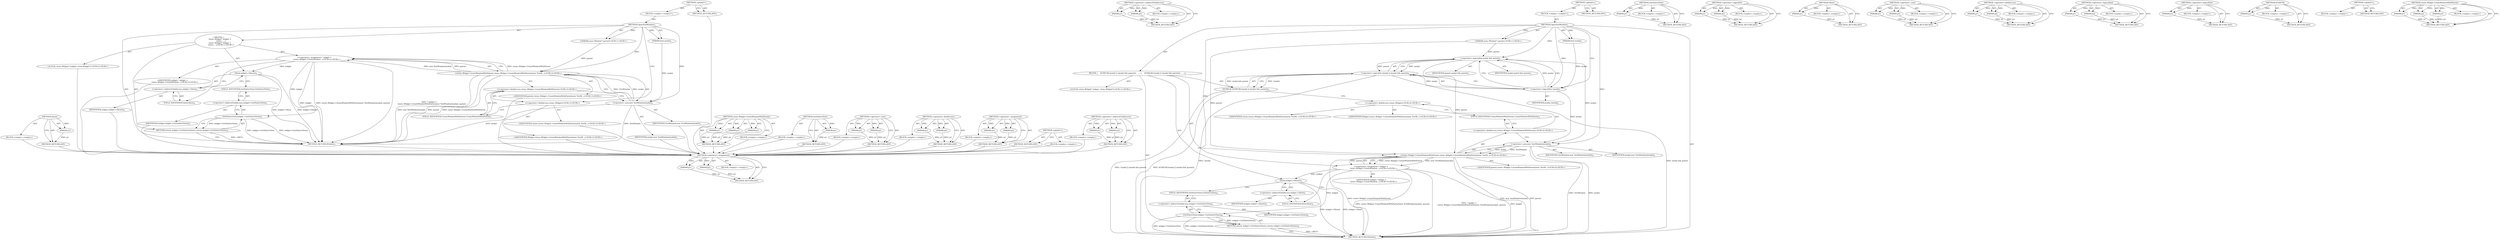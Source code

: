 digraph "&lt;operator&gt;.indirectFieldAccess" {
vulnerable_86 [label=<(METHOD,&lt;operator&gt;.assignment)>];
vulnerable_87 [label=<(PARAM,p1)>];
vulnerable_88 [label=<(PARAM,p2)>];
vulnerable_89 [label=<(BLOCK,&lt;empty&gt;,&lt;empty&gt;)>];
vulnerable_90 [label=<(METHOD_RETURN,ANY)>];
vulnerable_111 [label=<(METHOD,&lt;operator&gt;.indirectFieldAccess)>];
vulnerable_112 [label=<(PARAM,p1)>];
vulnerable_113 [label=<(PARAM,p2)>];
vulnerable_114 [label=<(BLOCK,&lt;empty&gt;,&lt;empty&gt;)>];
vulnerable_115 [label=<(METHOD_RETURN,ANY)>];
vulnerable_6 [label=<(METHOD,&lt;global&gt;)<SUB>1</SUB>>];
vulnerable_7 [label=<(BLOCK,&lt;empty&gt;,&lt;empty&gt;)<SUB>1</SUB>>];
vulnerable_8 [label=<(METHOD,OpenTestWindow)<SUB>1</SUB>>];
vulnerable_9 [label="<(PARAM,aura::Window* parent)<SUB>1</SUB>>"];
vulnerable_10 [label=<(PARAM,bool modal)<SUB>1</SUB>>];
vulnerable_11 [label=<(BLOCK,{
    DCHECK(!modal || (modal &amp;&amp; parent));
    ...,{
    DCHECK(!modal || (modal &amp;&amp; parent));
    ...)<SUB>1</SUB>>];
vulnerable_12 [label=<(DCHECK,DCHECK(!modal || (modal &amp;&amp; parent)))<SUB>2</SUB>>];
vulnerable_13 [label=<(&lt;operator&gt;.logicalOr,!modal || (modal &amp;&amp; parent))<SUB>2</SUB>>];
vulnerable_14 [label=<(&lt;operator&gt;.logicalNot,!modal)<SUB>2</SUB>>];
vulnerable_15 [label=<(IDENTIFIER,modal,!modal)<SUB>2</SUB>>];
vulnerable_16 [label=<(&lt;operator&gt;.logicalAnd,modal &amp;&amp; parent)<SUB>2</SUB>>];
vulnerable_17 [label=<(IDENTIFIER,modal,modal &amp;&amp; parent)<SUB>2</SUB>>];
vulnerable_18 [label=<(IDENTIFIER,parent,modal &amp;&amp; parent)<SUB>2</SUB>>];
vulnerable_19 [label="<(LOCAL,views.Widget* widget: views.Widget*)<SUB>3</SUB>>"];
vulnerable_20 [label="<(&lt;operator&gt;.assignment,* widget =
         views::Widget::CreateWindow...)<SUB>3</SUB>>"];
vulnerable_21 [label="<(IDENTIFIER,widget,* widget =
         views::Widget::CreateWindow...)<SUB>3</SUB>>"];
vulnerable_22 [label="<(views.Widget.CreateWindowWithParent,views::Widget::CreateWindowWithParent(new TestW...)<SUB>4</SUB>>"];
vulnerable_23 [label="<(&lt;operator&gt;.fieldAccess,views::Widget::CreateWindowWithParent)<SUB>4</SUB>>"];
vulnerable_24 [label="<(&lt;operator&gt;.fieldAccess,views::Widget)<SUB>4</SUB>>"];
vulnerable_25 [label="<(IDENTIFIER,views,views::Widget::CreateWindowWithParent(new TestW...)<SUB>4</SUB>>"];
vulnerable_26 [label="<(IDENTIFIER,Widget,views::Widget::CreateWindowWithParent(new TestW...)<SUB>4</SUB>>"];
vulnerable_27 [label=<(FIELD_IDENTIFIER,CreateWindowWithParent,CreateWindowWithParent)<SUB>4</SUB>>];
vulnerable_28 [label=<(&lt;operator&gt;.new,new TestWindow(modal))<SUB>4</SUB>>];
vulnerable_29 [label=<(IDENTIFIER,TestWindow,new TestWindow(modal))<SUB>4</SUB>>];
vulnerable_30 [label=<(IDENTIFIER,modal,new TestWindow(modal))<SUB>4</SUB>>];
vulnerable_31 [label="<(IDENTIFIER,parent,views::Widget::CreateWindowWithParent(new TestW...)<SUB>4</SUB>>"];
vulnerable_32 [label=<(Show,widget-&gt;Show())<SUB>5</SUB>>];
vulnerable_33 [label=<(&lt;operator&gt;.indirectFieldAccess,widget-&gt;Show)<SUB>5</SUB>>];
vulnerable_34 [label=<(IDENTIFIER,widget,widget-&gt;Show())<SUB>5</SUB>>];
vulnerable_35 [label=<(FIELD_IDENTIFIER,Show,Show)<SUB>5</SUB>>];
vulnerable_36 [label=<(RETURN,return widget-&gt;GetNativeView();,return widget-&gt;GetNativeView();)<SUB>6</SUB>>];
vulnerable_37 [label=<(GetNativeView,widget-&gt;GetNativeView())<SUB>6</SUB>>];
vulnerable_38 [label=<(&lt;operator&gt;.indirectFieldAccess,widget-&gt;GetNativeView)<SUB>6</SUB>>];
vulnerable_39 [label=<(IDENTIFIER,widget,widget-&gt;GetNativeView())<SUB>6</SUB>>];
vulnerable_40 [label=<(FIELD_IDENTIFIER,GetNativeView,GetNativeView)<SUB>6</SUB>>];
vulnerable_41 [label=<(METHOD_RETURN,Window)<SUB>1</SUB>>];
vulnerable_43 [label=<(METHOD_RETURN,ANY)<SUB>1</SUB>>];
vulnerable_116 [label=<(METHOD,GetNativeView)>];
vulnerable_117 [label=<(PARAM,p1)>];
vulnerable_118 [label=<(BLOCK,&lt;empty&gt;,&lt;empty&gt;)>];
vulnerable_119 [label=<(METHOD_RETURN,ANY)>];
vulnerable_72 [label=<(METHOD,&lt;operator&gt;.logicalOr)>];
vulnerable_73 [label=<(PARAM,p1)>];
vulnerable_74 [label=<(PARAM,p2)>];
vulnerable_75 [label=<(BLOCK,&lt;empty&gt;,&lt;empty&gt;)>];
vulnerable_76 [label=<(METHOD_RETURN,ANY)>];
vulnerable_107 [label=<(METHOD,Show)>];
vulnerable_108 [label=<(PARAM,p1)>];
vulnerable_109 [label=<(BLOCK,&lt;empty&gt;,&lt;empty&gt;)>];
vulnerable_110 [label=<(METHOD_RETURN,ANY)>];
vulnerable_102 [label=<(METHOD,&lt;operator&gt;.new)>];
vulnerable_103 [label=<(PARAM,p1)>];
vulnerable_104 [label=<(PARAM,p2)>];
vulnerable_105 [label=<(BLOCK,&lt;empty&gt;,&lt;empty&gt;)>];
vulnerable_106 [label=<(METHOD_RETURN,ANY)>];
vulnerable_97 [label=<(METHOD,&lt;operator&gt;.fieldAccess)>];
vulnerable_98 [label=<(PARAM,p1)>];
vulnerable_99 [label=<(PARAM,p2)>];
vulnerable_100 [label=<(BLOCK,&lt;empty&gt;,&lt;empty&gt;)>];
vulnerable_101 [label=<(METHOD_RETURN,ANY)>];
vulnerable_81 [label=<(METHOD,&lt;operator&gt;.logicalAnd)>];
vulnerable_82 [label=<(PARAM,p1)>];
vulnerable_83 [label=<(PARAM,p2)>];
vulnerable_84 [label=<(BLOCK,&lt;empty&gt;,&lt;empty&gt;)>];
vulnerable_85 [label=<(METHOD_RETURN,ANY)>];
vulnerable_77 [label=<(METHOD,&lt;operator&gt;.logicalNot)>];
vulnerable_78 [label=<(PARAM,p1)>];
vulnerable_79 [label=<(BLOCK,&lt;empty&gt;,&lt;empty&gt;)>];
vulnerable_80 [label=<(METHOD_RETURN,ANY)>];
vulnerable_68 [label=<(METHOD,DCHECK)>];
vulnerable_69 [label=<(PARAM,p1)>];
vulnerable_70 [label=<(BLOCK,&lt;empty&gt;,&lt;empty&gt;)>];
vulnerable_71 [label=<(METHOD_RETURN,ANY)>];
vulnerable_62 [label=<(METHOD,&lt;global&gt;)<SUB>1</SUB>>];
vulnerable_63 [label=<(BLOCK,&lt;empty&gt;,&lt;empty&gt;)>];
vulnerable_64 [label=<(METHOD_RETURN,ANY)>];
vulnerable_91 [label=<(METHOD,views.Widget.CreateWindowWithParent)>];
vulnerable_92 [label=<(PARAM,p1)>];
vulnerable_93 [label=<(PARAM,p2)>];
vulnerable_94 [label=<(PARAM,p3)>];
vulnerable_95 [label=<(BLOCK,&lt;empty&gt;,&lt;empty&gt;)>];
vulnerable_96 [label=<(METHOD_RETURN,ANY)>];
fixed_82 [label=<(METHOD,Show)>];
fixed_83 [label=<(PARAM,p1)>];
fixed_84 [label=<(BLOCK,&lt;empty&gt;,&lt;empty&gt;)>];
fixed_85 [label=<(METHOD_RETURN,ANY)>];
fixed_6 [label=<(METHOD,&lt;global&gt;)<SUB>1</SUB>>];
fixed_7 [label=<(BLOCK,&lt;empty&gt;,&lt;empty&gt;)<SUB>1</SUB>>];
fixed_8 [label=<(METHOD,OpenTestWindow)<SUB>1</SUB>>];
fixed_9 [label="<(PARAM,aura::Window* parent)<SUB>1</SUB>>"];
fixed_10 [label=<(PARAM,bool modal)<SUB>1</SUB>>];
fixed_11 [label="<(BLOCK,{
     views::Widget* widget =
         views::...,{
     views::Widget* widget =
         views::...)<SUB>1</SUB>>"];
fixed_12 [label="<(LOCAL,views.Widget* widget: views.Widget*)<SUB>2</SUB>>"];
fixed_13 [label="<(&lt;operator&gt;.assignment,* widget =
         views::Widget::CreateWindow...)<SUB>2</SUB>>"];
fixed_14 [label="<(IDENTIFIER,widget,* widget =
         views::Widget::CreateWindow...)<SUB>2</SUB>>"];
fixed_15 [label="<(views.Widget.CreateWindowWithParent,views::Widget::CreateWindowWithParent(new TestW...)<SUB>3</SUB>>"];
fixed_16 [label="<(&lt;operator&gt;.fieldAccess,views::Widget::CreateWindowWithParent)<SUB>3</SUB>>"];
fixed_17 [label="<(&lt;operator&gt;.fieldAccess,views::Widget)<SUB>3</SUB>>"];
fixed_18 [label="<(IDENTIFIER,views,views::Widget::CreateWindowWithParent(new TestW...)<SUB>3</SUB>>"];
fixed_19 [label="<(IDENTIFIER,Widget,views::Widget::CreateWindowWithParent(new TestW...)<SUB>3</SUB>>"];
fixed_20 [label=<(FIELD_IDENTIFIER,CreateWindowWithParent,CreateWindowWithParent)<SUB>3</SUB>>];
fixed_21 [label=<(&lt;operator&gt;.new,new TestWindow(modal))<SUB>3</SUB>>];
fixed_22 [label=<(IDENTIFIER,TestWindow,new TestWindow(modal))<SUB>3</SUB>>];
fixed_23 [label=<(IDENTIFIER,modal,new TestWindow(modal))<SUB>3</SUB>>];
fixed_24 [label="<(IDENTIFIER,parent,views::Widget::CreateWindowWithParent(new TestW...)<SUB>3</SUB>>"];
fixed_25 [label=<(Show,widget-&gt;Show())<SUB>4</SUB>>];
fixed_26 [label=<(&lt;operator&gt;.indirectFieldAccess,widget-&gt;Show)<SUB>4</SUB>>];
fixed_27 [label=<(IDENTIFIER,widget,widget-&gt;Show())<SUB>4</SUB>>];
fixed_28 [label=<(FIELD_IDENTIFIER,Show,Show)<SUB>4</SUB>>];
fixed_29 [label=<(RETURN,return widget-&gt;GetNativeView();,return widget-&gt;GetNativeView();)<SUB>5</SUB>>];
fixed_30 [label=<(GetNativeView,widget-&gt;GetNativeView())<SUB>5</SUB>>];
fixed_31 [label=<(&lt;operator&gt;.indirectFieldAccess,widget-&gt;GetNativeView)<SUB>5</SUB>>];
fixed_32 [label=<(IDENTIFIER,widget,widget-&gt;GetNativeView())<SUB>5</SUB>>];
fixed_33 [label=<(FIELD_IDENTIFIER,GetNativeView,GetNativeView)<SUB>5</SUB>>];
fixed_34 [label=<(METHOD_RETURN,Window)<SUB>1</SUB>>];
fixed_36 [label=<(METHOD_RETURN,ANY)<SUB>1</SUB>>];
fixed_66 [label=<(METHOD,views.Widget.CreateWindowWithParent)>];
fixed_67 [label=<(PARAM,p1)>];
fixed_68 [label=<(PARAM,p2)>];
fixed_69 [label=<(PARAM,p3)>];
fixed_70 [label=<(BLOCK,&lt;empty&gt;,&lt;empty&gt;)>];
fixed_71 [label=<(METHOD_RETURN,ANY)>];
fixed_91 [label=<(METHOD,GetNativeView)>];
fixed_92 [label=<(PARAM,p1)>];
fixed_93 [label=<(BLOCK,&lt;empty&gt;,&lt;empty&gt;)>];
fixed_94 [label=<(METHOD_RETURN,ANY)>];
fixed_77 [label=<(METHOD,&lt;operator&gt;.new)>];
fixed_78 [label=<(PARAM,p1)>];
fixed_79 [label=<(PARAM,p2)>];
fixed_80 [label=<(BLOCK,&lt;empty&gt;,&lt;empty&gt;)>];
fixed_81 [label=<(METHOD_RETURN,ANY)>];
fixed_72 [label=<(METHOD,&lt;operator&gt;.fieldAccess)>];
fixed_73 [label=<(PARAM,p1)>];
fixed_74 [label=<(PARAM,p2)>];
fixed_75 [label=<(BLOCK,&lt;empty&gt;,&lt;empty&gt;)>];
fixed_76 [label=<(METHOD_RETURN,ANY)>];
fixed_61 [label=<(METHOD,&lt;operator&gt;.assignment)>];
fixed_62 [label=<(PARAM,p1)>];
fixed_63 [label=<(PARAM,p2)>];
fixed_64 [label=<(BLOCK,&lt;empty&gt;,&lt;empty&gt;)>];
fixed_65 [label=<(METHOD_RETURN,ANY)>];
fixed_55 [label=<(METHOD,&lt;global&gt;)<SUB>1</SUB>>];
fixed_56 [label=<(BLOCK,&lt;empty&gt;,&lt;empty&gt;)>];
fixed_57 [label=<(METHOD_RETURN,ANY)>];
fixed_86 [label=<(METHOD,&lt;operator&gt;.indirectFieldAccess)>];
fixed_87 [label=<(PARAM,p1)>];
fixed_88 [label=<(PARAM,p2)>];
fixed_89 [label=<(BLOCK,&lt;empty&gt;,&lt;empty&gt;)>];
fixed_90 [label=<(METHOD_RETURN,ANY)>];
vulnerable_86 -> vulnerable_87  [key=0, label="AST: "];
vulnerable_86 -> vulnerable_87  [key=1, label="DDG: "];
vulnerable_86 -> vulnerable_89  [key=0, label="AST: "];
vulnerable_86 -> vulnerable_88  [key=0, label="AST: "];
vulnerable_86 -> vulnerable_88  [key=1, label="DDG: "];
vulnerable_86 -> vulnerable_90  [key=0, label="AST: "];
vulnerable_86 -> vulnerable_90  [key=1, label="CFG: "];
vulnerable_87 -> vulnerable_90  [key=0, label="DDG: p1"];
vulnerable_88 -> vulnerable_90  [key=0, label="DDG: p2"];
vulnerable_111 -> vulnerable_112  [key=0, label="AST: "];
vulnerable_111 -> vulnerable_112  [key=1, label="DDG: "];
vulnerable_111 -> vulnerable_114  [key=0, label="AST: "];
vulnerable_111 -> vulnerable_113  [key=0, label="AST: "];
vulnerable_111 -> vulnerable_113  [key=1, label="DDG: "];
vulnerable_111 -> vulnerable_115  [key=0, label="AST: "];
vulnerable_111 -> vulnerable_115  [key=1, label="CFG: "];
vulnerable_112 -> vulnerable_115  [key=0, label="DDG: p1"];
vulnerable_113 -> vulnerable_115  [key=0, label="DDG: p2"];
vulnerable_6 -> vulnerable_7  [key=0, label="AST: "];
vulnerable_6 -> vulnerable_43  [key=0, label="AST: "];
vulnerable_6 -> vulnerable_43  [key=1, label="CFG: "];
vulnerable_7 -> vulnerable_8  [key=0, label="AST: "];
vulnerable_8 -> vulnerable_9  [key=0, label="AST: "];
vulnerable_8 -> vulnerable_9  [key=1, label="DDG: "];
vulnerable_8 -> vulnerable_10  [key=0, label="AST: "];
vulnerable_8 -> vulnerable_10  [key=1, label="DDG: "];
vulnerable_8 -> vulnerable_11  [key=0, label="AST: "];
vulnerable_8 -> vulnerable_41  [key=0, label="AST: "];
vulnerable_8 -> vulnerable_14  [key=0, label="CFG: "];
vulnerable_8 -> vulnerable_14  [key=1, label="DDG: "];
vulnerable_8 -> vulnerable_22  [key=0, label="DDG: "];
vulnerable_8 -> vulnerable_16  [key=0, label="DDG: "];
vulnerable_8 -> vulnerable_28  [key=0, label="DDG: "];
vulnerable_9 -> vulnerable_22  [key=0, label="DDG: parent"];
vulnerable_9 -> vulnerable_16  [key=0, label="DDG: parent"];
vulnerable_10 -> vulnerable_14  [key=0, label="DDG: modal"];
vulnerable_11 -> vulnerable_12  [key=0, label="AST: "];
vulnerable_11 -> vulnerable_19  [key=0, label="AST: "];
vulnerable_11 -> vulnerable_20  [key=0, label="AST: "];
vulnerable_11 -> vulnerable_32  [key=0, label="AST: "];
vulnerable_11 -> vulnerable_36  [key=0, label="AST: "];
vulnerable_12 -> vulnerable_13  [key=0, label="AST: "];
vulnerable_12 -> vulnerable_24  [key=0, label="CFG: "];
vulnerable_12 -> vulnerable_41  [key=0, label="DDG: !modal || (modal &amp;&amp; parent)"];
vulnerable_12 -> vulnerable_41  [key=1, label="DDG: DCHECK(!modal || (modal &amp;&amp; parent))"];
vulnerable_13 -> vulnerable_14  [key=0, label="AST: "];
vulnerable_13 -> vulnerable_16  [key=0, label="AST: "];
vulnerable_13 -> vulnerable_12  [key=0, label="CFG: "];
vulnerable_13 -> vulnerable_12  [key=1, label="DDG: !modal"];
vulnerable_13 -> vulnerable_12  [key=2, label="DDG: modal &amp;&amp; parent"];
vulnerable_13 -> vulnerable_41  [key=0, label="DDG: !modal"];
vulnerable_13 -> vulnerable_41  [key=1, label="DDG: modal &amp;&amp; parent"];
vulnerable_14 -> vulnerable_15  [key=0, label="AST: "];
vulnerable_14 -> vulnerable_13  [key=0, label="CFG: "];
vulnerable_14 -> vulnerable_13  [key=1, label="DDG: modal"];
vulnerable_14 -> vulnerable_16  [key=0, label="CFG: "];
vulnerable_14 -> vulnerable_16  [key=1, label="DDG: modal"];
vulnerable_14 -> vulnerable_16  [key=2, label="CDG: "];
vulnerable_14 -> vulnerable_28  [key=0, label="DDG: modal"];
vulnerable_16 -> vulnerable_17  [key=0, label="AST: "];
vulnerable_16 -> vulnerable_18  [key=0, label="AST: "];
vulnerable_16 -> vulnerable_13  [key=0, label="CFG: "];
vulnerable_16 -> vulnerable_13  [key=1, label="DDG: modal"];
vulnerable_16 -> vulnerable_13  [key=2, label="DDG: parent"];
vulnerable_16 -> vulnerable_22  [key=0, label="DDG: parent"];
vulnerable_16 -> vulnerable_28  [key=0, label="DDG: modal"];
vulnerable_20 -> vulnerable_21  [key=0, label="AST: "];
vulnerable_20 -> vulnerable_22  [key=0, label="AST: "];
vulnerable_20 -> vulnerable_35  [key=0, label="CFG: "];
vulnerable_20 -> vulnerable_41  [key=0, label="DDG: widget"];
vulnerable_20 -> vulnerable_41  [key=1, label="DDG: views::Widget::CreateWindowWithParent(new TestWindow(modal), parent)"];
vulnerable_20 -> vulnerable_41  [key=2, label="DDG: * widget =
         views::Widget::CreateWindowWithParent(new TestWindow(modal), parent)"];
vulnerable_20 -> vulnerable_32  [key=0, label="DDG: widget"];
vulnerable_20 -> vulnerable_37  [key=0, label="DDG: widget"];
vulnerable_22 -> vulnerable_23  [key=0, label="AST: "];
vulnerable_22 -> vulnerable_28  [key=0, label="AST: "];
vulnerable_22 -> vulnerable_31  [key=0, label="AST: "];
vulnerable_22 -> vulnerable_20  [key=0, label="CFG: "];
vulnerable_22 -> vulnerable_20  [key=1, label="DDG: views::Widget::CreateWindowWithParent"];
vulnerable_22 -> vulnerable_20  [key=2, label="DDG: new TestWindow(modal)"];
vulnerable_22 -> vulnerable_20  [key=3, label="DDG: parent"];
vulnerable_22 -> vulnerable_41  [key=0, label="DDG: views::Widget::CreateWindowWithParent"];
vulnerable_22 -> vulnerable_41  [key=1, label="DDG: new TestWindow(modal)"];
vulnerable_22 -> vulnerable_41  [key=2, label="DDG: parent"];
vulnerable_23 -> vulnerable_24  [key=0, label="AST: "];
vulnerable_23 -> vulnerable_27  [key=0, label="AST: "];
vulnerable_23 -> vulnerable_28  [key=0, label="CFG: "];
vulnerable_24 -> vulnerable_25  [key=0, label="AST: "];
vulnerable_24 -> vulnerable_26  [key=0, label="AST: "];
vulnerable_24 -> vulnerable_27  [key=0, label="CFG: "];
vulnerable_27 -> vulnerable_23  [key=0, label="CFG: "];
vulnerable_28 -> vulnerable_29  [key=0, label="AST: "];
vulnerable_28 -> vulnerable_30  [key=0, label="AST: "];
vulnerable_28 -> vulnerable_22  [key=0, label="CFG: "];
vulnerable_28 -> vulnerable_22  [key=1, label="DDG: TestWindow"];
vulnerable_28 -> vulnerable_22  [key=2, label="DDG: modal"];
vulnerable_28 -> vulnerable_41  [key=0, label="DDG: modal"];
vulnerable_28 -> vulnerable_41  [key=1, label="DDG: TestWindow"];
vulnerable_32 -> vulnerable_33  [key=0, label="AST: "];
vulnerable_32 -> vulnerable_40  [key=0, label="CFG: "];
vulnerable_32 -> vulnerable_41  [key=0, label="DDG: widget-&gt;Show"];
vulnerable_32 -> vulnerable_41  [key=1, label="DDG: widget-&gt;Show()"];
vulnerable_33 -> vulnerable_34  [key=0, label="AST: "];
vulnerable_33 -> vulnerable_35  [key=0, label="AST: "];
vulnerable_33 -> vulnerable_32  [key=0, label="CFG: "];
vulnerable_35 -> vulnerable_33  [key=0, label="CFG: "];
vulnerable_36 -> vulnerable_37  [key=0, label="AST: "];
vulnerable_36 -> vulnerable_41  [key=0, label="CFG: "];
vulnerable_36 -> vulnerable_41  [key=1, label="DDG: &lt;RET&gt;"];
vulnerable_37 -> vulnerable_38  [key=0, label="AST: "];
vulnerable_37 -> vulnerable_36  [key=0, label="CFG: "];
vulnerable_37 -> vulnerable_36  [key=1, label="DDG: widget-&gt;GetNativeView()"];
vulnerable_37 -> vulnerable_41  [key=0, label="DDG: widget-&gt;GetNativeView"];
vulnerable_37 -> vulnerable_41  [key=1, label="DDG: widget-&gt;GetNativeView()"];
vulnerable_38 -> vulnerable_39  [key=0, label="AST: "];
vulnerable_38 -> vulnerable_40  [key=0, label="AST: "];
vulnerable_38 -> vulnerable_37  [key=0, label="CFG: "];
vulnerable_40 -> vulnerable_38  [key=0, label="CFG: "];
vulnerable_116 -> vulnerable_117  [key=0, label="AST: "];
vulnerable_116 -> vulnerable_117  [key=1, label="DDG: "];
vulnerable_116 -> vulnerable_118  [key=0, label="AST: "];
vulnerable_116 -> vulnerable_119  [key=0, label="AST: "];
vulnerable_116 -> vulnerable_119  [key=1, label="CFG: "];
vulnerable_117 -> vulnerable_119  [key=0, label="DDG: p1"];
vulnerable_72 -> vulnerable_73  [key=0, label="AST: "];
vulnerable_72 -> vulnerable_73  [key=1, label="DDG: "];
vulnerable_72 -> vulnerable_75  [key=0, label="AST: "];
vulnerable_72 -> vulnerable_74  [key=0, label="AST: "];
vulnerable_72 -> vulnerable_74  [key=1, label="DDG: "];
vulnerable_72 -> vulnerable_76  [key=0, label="AST: "];
vulnerable_72 -> vulnerable_76  [key=1, label="CFG: "];
vulnerable_73 -> vulnerable_76  [key=0, label="DDG: p1"];
vulnerable_74 -> vulnerable_76  [key=0, label="DDG: p2"];
vulnerable_107 -> vulnerable_108  [key=0, label="AST: "];
vulnerable_107 -> vulnerable_108  [key=1, label="DDG: "];
vulnerable_107 -> vulnerable_109  [key=0, label="AST: "];
vulnerable_107 -> vulnerable_110  [key=0, label="AST: "];
vulnerable_107 -> vulnerable_110  [key=1, label="CFG: "];
vulnerable_108 -> vulnerable_110  [key=0, label="DDG: p1"];
vulnerable_102 -> vulnerable_103  [key=0, label="AST: "];
vulnerable_102 -> vulnerable_103  [key=1, label="DDG: "];
vulnerable_102 -> vulnerable_105  [key=0, label="AST: "];
vulnerable_102 -> vulnerable_104  [key=0, label="AST: "];
vulnerable_102 -> vulnerable_104  [key=1, label="DDG: "];
vulnerable_102 -> vulnerable_106  [key=0, label="AST: "];
vulnerable_102 -> vulnerable_106  [key=1, label="CFG: "];
vulnerable_103 -> vulnerable_106  [key=0, label="DDG: p1"];
vulnerable_104 -> vulnerable_106  [key=0, label="DDG: p2"];
vulnerable_97 -> vulnerable_98  [key=0, label="AST: "];
vulnerable_97 -> vulnerable_98  [key=1, label="DDG: "];
vulnerable_97 -> vulnerable_100  [key=0, label="AST: "];
vulnerable_97 -> vulnerable_99  [key=0, label="AST: "];
vulnerable_97 -> vulnerable_99  [key=1, label="DDG: "];
vulnerable_97 -> vulnerable_101  [key=0, label="AST: "];
vulnerable_97 -> vulnerable_101  [key=1, label="CFG: "];
vulnerable_98 -> vulnerable_101  [key=0, label="DDG: p1"];
vulnerable_99 -> vulnerable_101  [key=0, label="DDG: p2"];
vulnerable_81 -> vulnerable_82  [key=0, label="AST: "];
vulnerable_81 -> vulnerable_82  [key=1, label="DDG: "];
vulnerable_81 -> vulnerable_84  [key=0, label="AST: "];
vulnerable_81 -> vulnerable_83  [key=0, label="AST: "];
vulnerable_81 -> vulnerable_83  [key=1, label="DDG: "];
vulnerable_81 -> vulnerable_85  [key=0, label="AST: "];
vulnerable_81 -> vulnerable_85  [key=1, label="CFG: "];
vulnerable_82 -> vulnerable_85  [key=0, label="DDG: p1"];
vulnerable_83 -> vulnerable_85  [key=0, label="DDG: p2"];
vulnerable_77 -> vulnerable_78  [key=0, label="AST: "];
vulnerable_77 -> vulnerable_78  [key=1, label="DDG: "];
vulnerable_77 -> vulnerable_79  [key=0, label="AST: "];
vulnerable_77 -> vulnerable_80  [key=0, label="AST: "];
vulnerable_77 -> vulnerable_80  [key=1, label="CFG: "];
vulnerable_78 -> vulnerable_80  [key=0, label="DDG: p1"];
vulnerable_68 -> vulnerable_69  [key=0, label="AST: "];
vulnerable_68 -> vulnerable_69  [key=1, label="DDG: "];
vulnerable_68 -> vulnerable_70  [key=0, label="AST: "];
vulnerable_68 -> vulnerable_71  [key=0, label="AST: "];
vulnerable_68 -> vulnerable_71  [key=1, label="CFG: "];
vulnerable_69 -> vulnerable_71  [key=0, label="DDG: p1"];
vulnerable_62 -> vulnerable_63  [key=0, label="AST: "];
vulnerable_62 -> vulnerable_64  [key=0, label="AST: "];
vulnerable_62 -> vulnerable_64  [key=1, label="CFG: "];
vulnerable_91 -> vulnerable_92  [key=0, label="AST: "];
vulnerable_91 -> vulnerable_92  [key=1, label="DDG: "];
vulnerable_91 -> vulnerable_95  [key=0, label="AST: "];
vulnerable_91 -> vulnerable_93  [key=0, label="AST: "];
vulnerable_91 -> vulnerable_93  [key=1, label="DDG: "];
vulnerable_91 -> vulnerable_96  [key=0, label="AST: "];
vulnerable_91 -> vulnerable_96  [key=1, label="CFG: "];
vulnerable_91 -> vulnerable_94  [key=0, label="AST: "];
vulnerable_91 -> vulnerable_94  [key=1, label="DDG: "];
vulnerable_92 -> vulnerable_96  [key=0, label="DDG: p1"];
vulnerable_93 -> vulnerable_96  [key=0, label="DDG: p2"];
vulnerable_94 -> vulnerable_96  [key=0, label="DDG: p3"];
fixed_82 -> fixed_83  [key=0, label="AST: "];
fixed_82 -> fixed_83  [key=1, label="DDG: "];
fixed_82 -> fixed_84  [key=0, label="AST: "];
fixed_82 -> fixed_85  [key=0, label="AST: "];
fixed_82 -> fixed_85  [key=1, label="CFG: "];
fixed_83 -> fixed_85  [key=0, label="DDG: p1"];
fixed_84 -> vulnerable_86  [key=0];
fixed_85 -> vulnerable_86  [key=0];
fixed_6 -> fixed_7  [key=0, label="AST: "];
fixed_6 -> fixed_36  [key=0, label="AST: "];
fixed_6 -> fixed_36  [key=1, label="CFG: "];
fixed_7 -> fixed_8  [key=0, label="AST: "];
fixed_8 -> fixed_9  [key=0, label="AST: "];
fixed_8 -> fixed_9  [key=1, label="DDG: "];
fixed_8 -> fixed_10  [key=0, label="AST: "];
fixed_8 -> fixed_10  [key=1, label="DDG: "];
fixed_8 -> fixed_11  [key=0, label="AST: "];
fixed_8 -> fixed_34  [key=0, label="AST: "];
fixed_8 -> fixed_17  [key=0, label="CFG: "];
fixed_8 -> fixed_15  [key=0, label="DDG: "];
fixed_8 -> fixed_21  [key=0, label="DDG: "];
fixed_9 -> fixed_15  [key=0, label="DDG: parent"];
fixed_10 -> fixed_21  [key=0, label="DDG: modal"];
fixed_11 -> fixed_12  [key=0, label="AST: "];
fixed_11 -> fixed_13  [key=0, label="AST: "];
fixed_11 -> fixed_25  [key=0, label="AST: "];
fixed_11 -> fixed_29  [key=0, label="AST: "];
fixed_12 -> vulnerable_86  [key=0];
fixed_13 -> fixed_14  [key=0, label="AST: "];
fixed_13 -> fixed_15  [key=0, label="AST: "];
fixed_13 -> fixed_28  [key=0, label="CFG: "];
fixed_13 -> fixed_34  [key=0, label="DDG: widget"];
fixed_13 -> fixed_34  [key=1, label="DDG: views::Widget::CreateWindowWithParent(new TestWindow(modal), parent)"];
fixed_13 -> fixed_34  [key=2, label="DDG: * widget =
         views::Widget::CreateWindowWithParent(new TestWindow(modal), parent)"];
fixed_13 -> fixed_25  [key=0, label="DDG: widget"];
fixed_13 -> fixed_30  [key=0, label="DDG: widget"];
fixed_14 -> vulnerable_86  [key=0];
fixed_15 -> fixed_16  [key=0, label="AST: "];
fixed_15 -> fixed_21  [key=0, label="AST: "];
fixed_15 -> fixed_24  [key=0, label="AST: "];
fixed_15 -> fixed_13  [key=0, label="CFG: "];
fixed_15 -> fixed_13  [key=1, label="DDG: views::Widget::CreateWindowWithParent"];
fixed_15 -> fixed_13  [key=2, label="DDG: new TestWindow(modal)"];
fixed_15 -> fixed_13  [key=3, label="DDG: parent"];
fixed_15 -> fixed_34  [key=0, label="DDG: views::Widget::CreateWindowWithParent"];
fixed_15 -> fixed_34  [key=1, label="DDG: new TestWindow(modal)"];
fixed_15 -> fixed_34  [key=2, label="DDG: parent"];
fixed_16 -> fixed_17  [key=0, label="AST: "];
fixed_16 -> fixed_20  [key=0, label="AST: "];
fixed_16 -> fixed_21  [key=0, label="CFG: "];
fixed_17 -> fixed_18  [key=0, label="AST: "];
fixed_17 -> fixed_19  [key=0, label="AST: "];
fixed_17 -> fixed_20  [key=0, label="CFG: "];
fixed_18 -> vulnerable_86  [key=0];
fixed_19 -> vulnerable_86  [key=0];
fixed_20 -> fixed_16  [key=0, label="CFG: "];
fixed_21 -> fixed_22  [key=0, label="AST: "];
fixed_21 -> fixed_23  [key=0, label="AST: "];
fixed_21 -> fixed_15  [key=0, label="CFG: "];
fixed_21 -> fixed_15  [key=1, label="DDG: TestWindow"];
fixed_21 -> fixed_15  [key=2, label="DDG: modal"];
fixed_21 -> fixed_34  [key=0, label="DDG: modal"];
fixed_21 -> fixed_34  [key=1, label="DDG: TestWindow"];
fixed_22 -> vulnerable_86  [key=0];
fixed_23 -> vulnerable_86  [key=0];
fixed_24 -> vulnerable_86  [key=0];
fixed_25 -> fixed_26  [key=0, label="AST: "];
fixed_25 -> fixed_33  [key=0, label="CFG: "];
fixed_25 -> fixed_34  [key=0, label="DDG: widget-&gt;Show"];
fixed_25 -> fixed_34  [key=1, label="DDG: widget-&gt;Show()"];
fixed_26 -> fixed_27  [key=0, label="AST: "];
fixed_26 -> fixed_28  [key=0, label="AST: "];
fixed_26 -> fixed_25  [key=0, label="CFG: "];
fixed_27 -> vulnerable_86  [key=0];
fixed_28 -> fixed_26  [key=0, label="CFG: "];
fixed_29 -> fixed_30  [key=0, label="AST: "];
fixed_29 -> fixed_34  [key=0, label="CFG: "];
fixed_29 -> fixed_34  [key=1, label="DDG: &lt;RET&gt;"];
fixed_30 -> fixed_31  [key=0, label="AST: "];
fixed_30 -> fixed_29  [key=0, label="CFG: "];
fixed_30 -> fixed_29  [key=1, label="DDG: widget-&gt;GetNativeView()"];
fixed_30 -> fixed_34  [key=0, label="DDG: widget-&gt;GetNativeView"];
fixed_30 -> fixed_34  [key=1, label="DDG: widget-&gt;GetNativeView()"];
fixed_31 -> fixed_32  [key=0, label="AST: "];
fixed_31 -> fixed_33  [key=0, label="AST: "];
fixed_31 -> fixed_30  [key=0, label="CFG: "];
fixed_32 -> vulnerable_86  [key=0];
fixed_33 -> fixed_31  [key=0, label="CFG: "];
fixed_34 -> vulnerable_86  [key=0];
fixed_36 -> vulnerable_86  [key=0];
fixed_66 -> fixed_67  [key=0, label="AST: "];
fixed_66 -> fixed_67  [key=1, label="DDG: "];
fixed_66 -> fixed_70  [key=0, label="AST: "];
fixed_66 -> fixed_68  [key=0, label="AST: "];
fixed_66 -> fixed_68  [key=1, label="DDG: "];
fixed_66 -> fixed_71  [key=0, label="AST: "];
fixed_66 -> fixed_71  [key=1, label="CFG: "];
fixed_66 -> fixed_69  [key=0, label="AST: "];
fixed_66 -> fixed_69  [key=1, label="DDG: "];
fixed_67 -> fixed_71  [key=0, label="DDG: p1"];
fixed_68 -> fixed_71  [key=0, label="DDG: p2"];
fixed_69 -> fixed_71  [key=0, label="DDG: p3"];
fixed_70 -> vulnerable_86  [key=0];
fixed_71 -> vulnerable_86  [key=0];
fixed_91 -> fixed_92  [key=0, label="AST: "];
fixed_91 -> fixed_92  [key=1, label="DDG: "];
fixed_91 -> fixed_93  [key=0, label="AST: "];
fixed_91 -> fixed_94  [key=0, label="AST: "];
fixed_91 -> fixed_94  [key=1, label="CFG: "];
fixed_92 -> fixed_94  [key=0, label="DDG: p1"];
fixed_93 -> vulnerable_86  [key=0];
fixed_94 -> vulnerable_86  [key=0];
fixed_77 -> fixed_78  [key=0, label="AST: "];
fixed_77 -> fixed_78  [key=1, label="DDG: "];
fixed_77 -> fixed_80  [key=0, label="AST: "];
fixed_77 -> fixed_79  [key=0, label="AST: "];
fixed_77 -> fixed_79  [key=1, label="DDG: "];
fixed_77 -> fixed_81  [key=0, label="AST: "];
fixed_77 -> fixed_81  [key=1, label="CFG: "];
fixed_78 -> fixed_81  [key=0, label="DDG: p1"];
fixed_79 -> fixed_81  [key=0, label="DDG: p2"];
fixed_80 -> vulnerable_86  [key=0];
fixed_81 -> vulnerable_86  [key=0];
fixed_72 -> fixed_73  [key=0, label="AST: "];
fixed_72 -> fixed_73  [key=1, label="DDG: "];
fixed_72 -> fixed_75  [key=0, label="AST: "];
fixed_72 -> fixed_74  [key=0, label="AST: "];
fixed_72 -> fixed_74  [key=1, label="DDG: "];
fixed_72 -> fixed_76  [key=0, label="AST: "];
fixed_72 -> fixed_76  [key=1, label="CFG: "];
fixed_73 -> fixed_76  [key=0, label="DDG: p1"];
fixed_74 -> fixed_76  [key=0, label="DDG: p2"];
fixed_75 -> vulnerable_86  [key=0];
fixed_76 -> vulnerable_86  [key=0];
fixed_61 -> fixed_62  [key=0, label="AST: "];
fixed_61 -> fixed_62  [key=1, label="DDG: "];
fixed_61 -> fixed_64  [key=0, label="AST: "];
fixed_61 -> fixed_63  [key=0, label="AST: "];
fixed_61 -> fixed_63  [key=1, label="DDG: "];
fixed_61 -> fixed_65  [key=0, label="AST: "];
fixed_61 -> fixed_65  [key=1, label="CFG: "];
fixed_62 -> fixed_65  [key=0, label="DDG: p1"];
fixed_63 -> fixed_65  [key=0, label="DDG: p2"];
fixed_64 -> vulnerable_86  [key=0];
fixed_65 -> vulnerable_86  [key=0];
fixed_55 -> fixed_56  [key=0, label="AST: "];
fixed_55 -> fixed_57  [key=0, label="AST: "];
fixed_55 -> fixed_57  [key=1, label="CFG: "];
fixed_56 -> vulnerable_86  [key=0];
fixed_57 -> vulnerable_86  [key=0];
fixed_86 -> fixed_87  [key=0, label="AST: "];
fixed_86 -> fixed_87  [key=1, label="DDG: "];
fixed_86 -> fixed_89  [key=0, label="AST: "];
fixed_86 -> fixed_88  [key=0, label="AST: "];
fixed_86 -> fixed_88  [key=1, label="DDG: "];
fixed_86 -> fixed_90  [key=0, label="AST: "];
fixed_86 -> fixed_90  [key=1, label="CFG: "];
fixed_87 -> fixed_90  [key=0, label="DDG: p1"];
fixed_88 -> fixed_90  [key=0, label="DDG: p2"];
fixed_89 -> vulnerable_86  [key=0];
fixed_90 -> vulnerable_86  [key=0];
}
